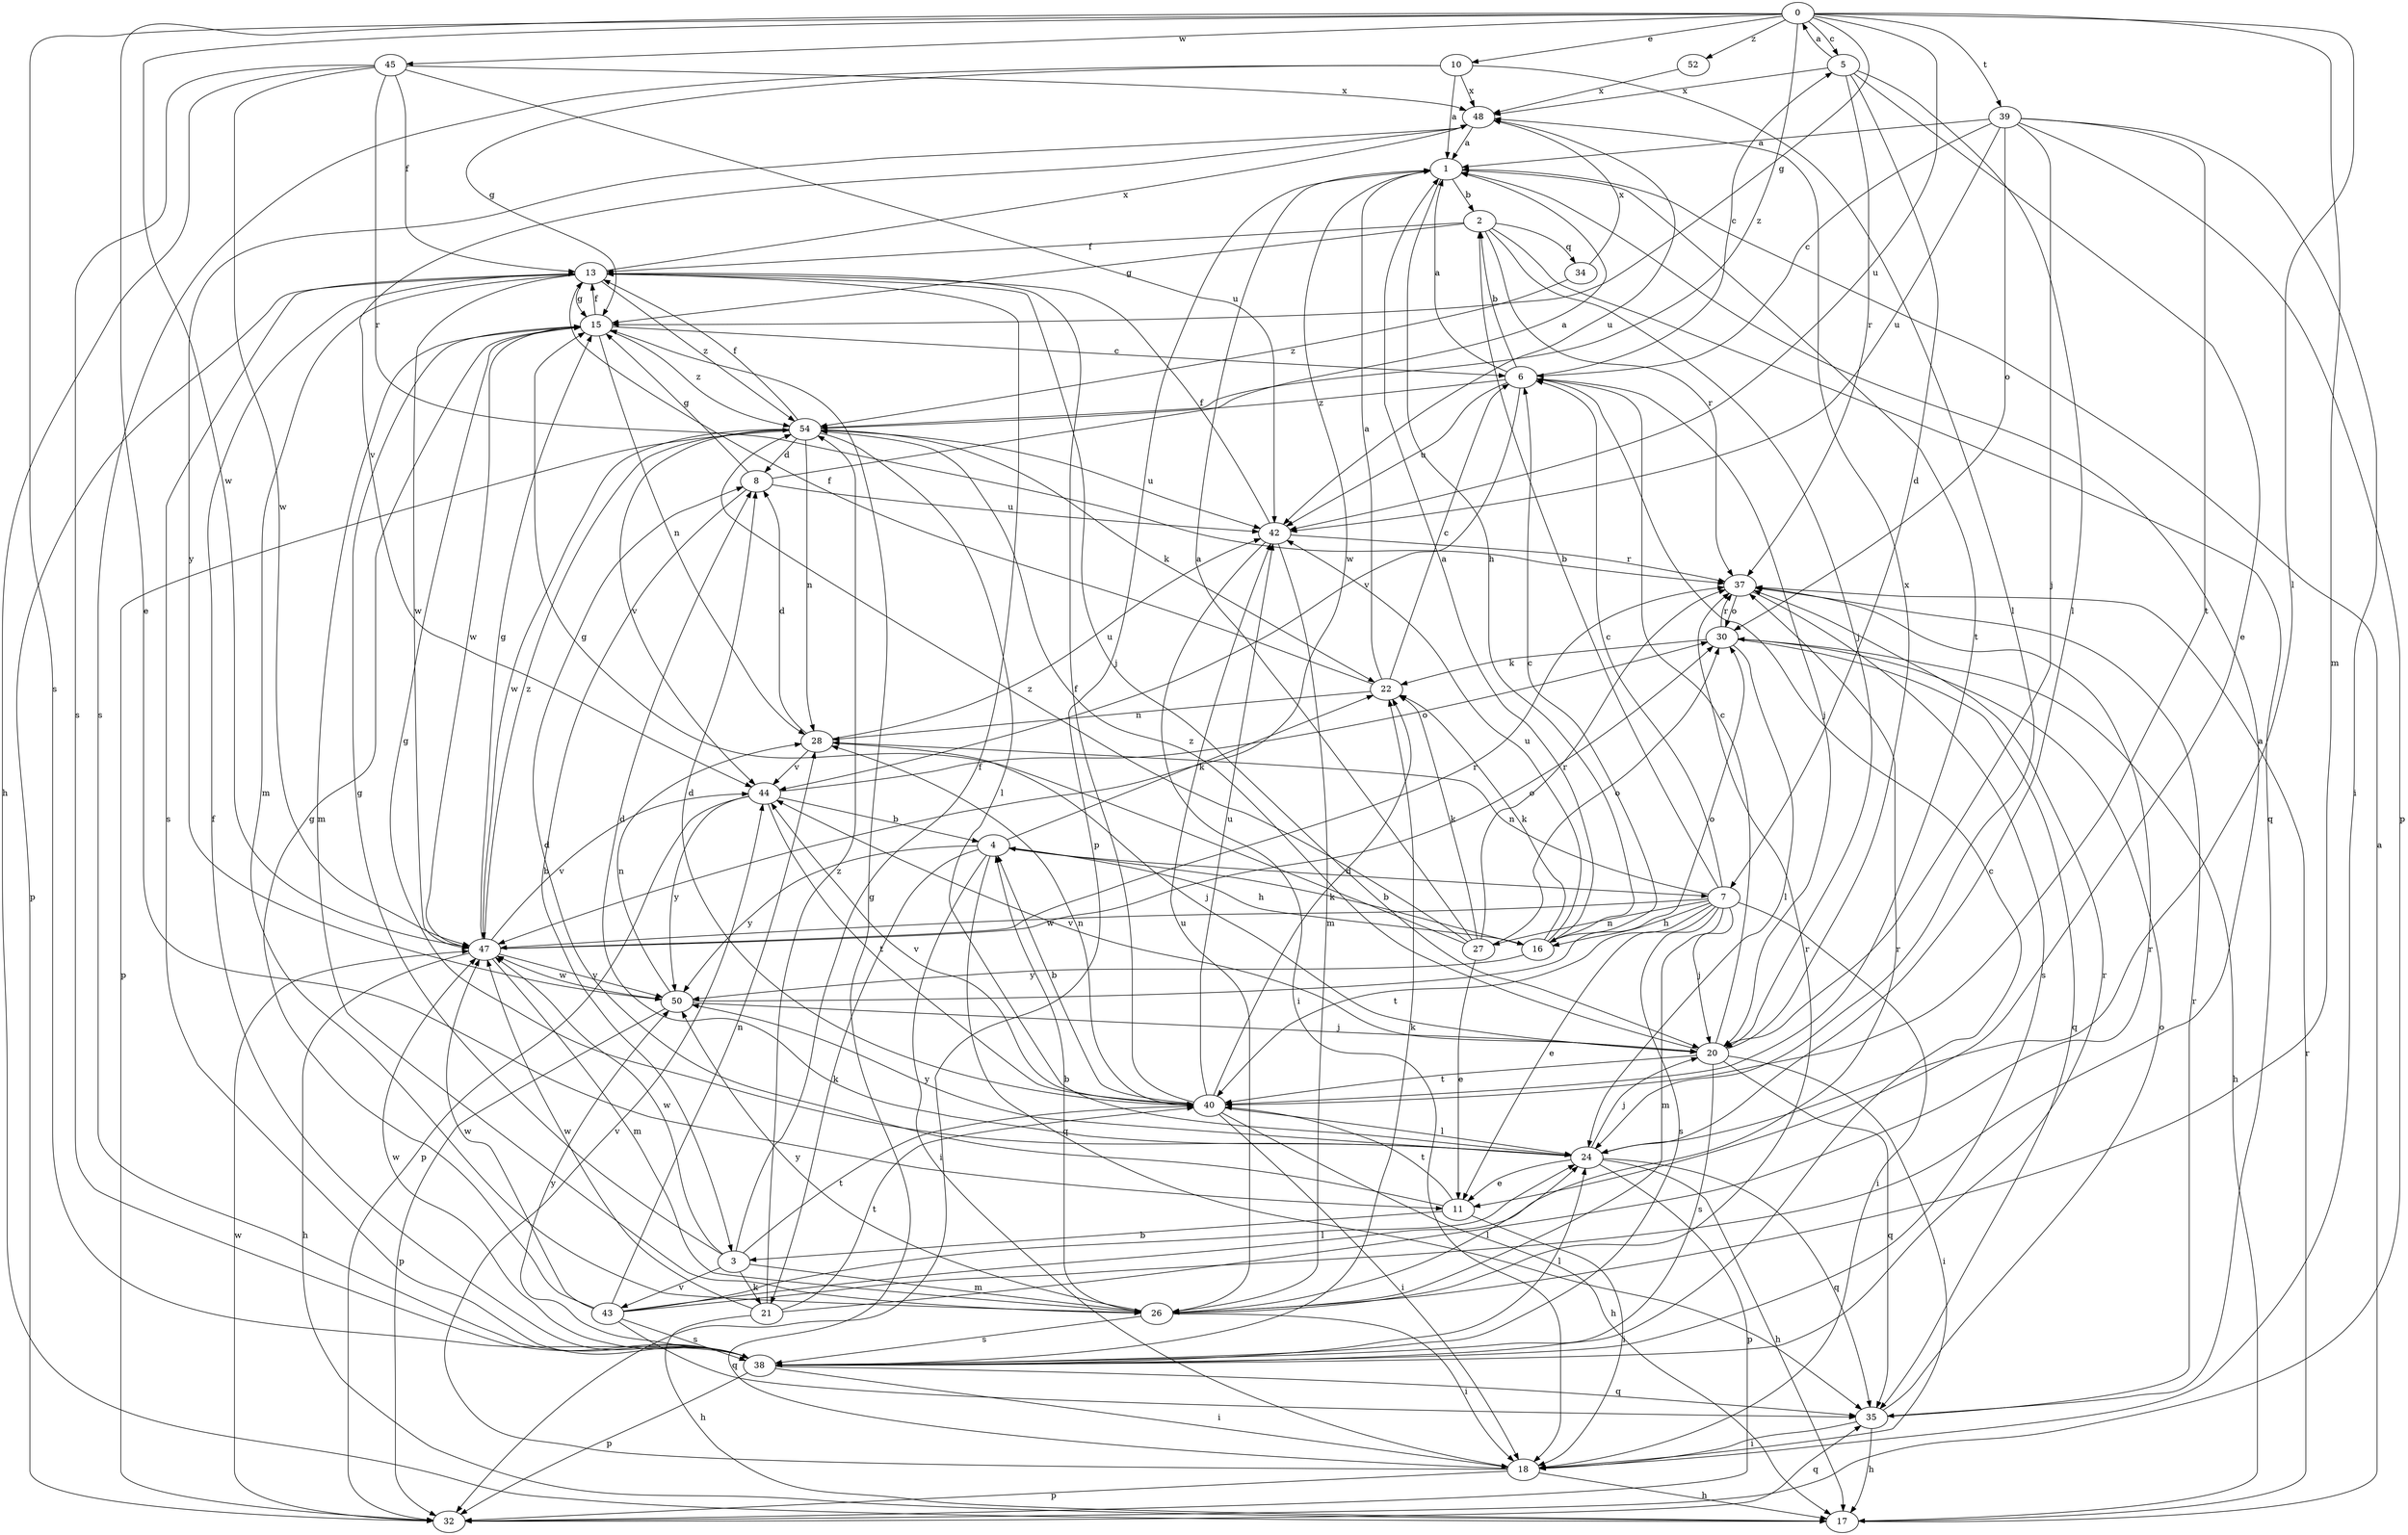 strict digraph  {
0;
1;
2;
3;
4;
5;
6;
7;
8;
10;
11;
13;
15;
16;
17;
18;
20;
21;
22;
24;
26;
27;
28;
30;
32;
34;
35;
37;
38;
39;
40;
42;
43;
44;
45;
47;
48;
50;
52;
54;
0 -> 5  [label=c];
0 -> 10  [label=e];
0 -> 11  [label=e];
0 -> 15  [label=g];
0 -> 24  [label=l];
0 -> 26  [label=m];
0 -> 38  [label=s];
0 -> 39  [label=t];
0 -> 42  [label=u];
0 -> 45  [label=w];
0 -> 47  [label=w];
0 -> 52  [label=z];
0 -> 54  [label=z];
1 -> 2  [label=b];
1 -> 16  [label=h];
1 -> 32  [label=p];
1 -> 40  [label=t];
1 -> 47  [label=w];
2 -> 13  [label=f];
2 -> 15  [label=g];
2 -> 20  [label=j];
2 -> 34  [label=q];
2 -> 35  [label=q];
2 -> 37  [label=r];
3 -> 13  [label=f];
3 -> 15  [label=g];
3 -> 21  [label=k];
3 -> 26  [label=m];
3 -> 40  [label=t];
3 -> 43  [label=v];
3 -> 47  [label=w];
4 -> 7  [label=d];
4 -> 16  [label=h];
4 -> 18  [label=i];
4 -> 21  [label=k];
4 -> 22  [label=k];
4 -> 35  [label=q];
4 -> 50  [label=y];
5 -> 0  [label=a];
5 -> 7  [label=d];
5 -> 11  [label=e];
5 -> 24  [label=l];
5 -> 37  [label=r];
5 -> 48  [label=x];
6 -> 1  [label=a];
6 -> 2  [label=b];
6 -> 5  [label=c];
6 -> 20  [label=j];
6 -> 42  [label=u];
6 -> 44  [label=v];
6 -> 54  [label=z];
7 -> 2  [label=b];
7 -> 6  [label=c];
7 -> 11  [label=e];
7 -> 16  [label=h];
7 -> 18  [label=i];
7 -> 20  [label=j];
7 -> 26  [label=m];
7 -> 27  [label=n];
7 -> 28  [label=n];
7 -> 38  [label=s];
7 -> 40  [label=t];
7 -> 47  [label=w];
8 -> 1  [label=a];
8 -> 3  [label=b];
8 -> 15  [label=g];
8 -> 42  [label=u];
10 -> 1  [label=a];
10 -> 15  [label=g];
10 -> 24  [label=l];
10 -> 38  [label=s];
10 -> 48  [label=x];
11 -> 3  [label=b];
11 -> 8  [label=d];
11 -> 18  [label=i];
11 -> 40  [label=t];
13 -> 15  [label=g];
13 -> 20  [label=j];
13 -> 26  [label=m];
13 -> 32  [label=p];
13 -> 38  [label=s];
13 -> 47  [label=w];
13 -> 48  [label=x];
13 -> 54  [label=z];
15 -> 6  [label=c];
15 -> 13  [label=f];
15 -> 26  [label=m];
15 -> 28  [label=n];
15 -> 47  [label=w];
15 -> 54  [label=z];
16 -> 1  [label=a];
16 -> 4  [label=b];
16 -> 6  [label=c];
16 -> 22  [label=k];
16 -> 42  [label=u];
16 -> 50  [label=y];
17 -> 1  [label=a];
17 -> 37  [label=r];
18 -> 15  [label=g];
18 -> 17  [label=h];
18 -> 32  [label=p];
18 -> 44  [label=v];
20 -> 6  [label=c];
20 -> 18  [label=i];
20 -> 35  [label=q];
20 -> 38  [label=s];
20 -> 40  [label=t];
20 -> 44  [label=v];
20 -> 48  [label=x];
20 -> 54  [label=z];
21 -> 17  [label=h];
21 -> 37  [label=r];
21 -> 40  [label=t];
21 -> 47  [label=w];
21 -> 54  [label=z];
22 -> 1  [label=a];
22 -> 6  [label=c];
22 -> 13  [label=f];
22 -> 28  [label=n];
24 -> 8  [label=d];
24 -> 11  [label=e];
24 -> 15  [label=g];
24 -> 17  [label=h];
24 -> 20  [label=j];
24 -> 32  [label=p];
24 -> 35  [label=q];
24 -> 50  [label=y];
26 -> 4  [label=b];
26 -> 18  [label=i];
26 -> 24  [label=l];
26 -> 37  [label=r];
26 -> 38  [label=s];
26 -> 42  [label=u];
26 -> 50  [label=y];
27 -> 1  [label=a];
27 -> 11  [label=e];
27 -> 15  [label=g];
27 -> 22  [label=k];
27 -> 30  [label=o];
27 -> 37  [label=r];
27 -> 54  [label=z];
28 -> 8  [label=d];
28 -> 20  [label=j];
28 -> 42  [label=u];
28 -> 44  [label=v];
30 -> 17  [label=h];
30 -> 22  [label=k];
30 -> 24  [label=l];
30 -> 35  [label=q];
30 -> 37  [label=r];
32 -> 35  [label=q];
32 -> 47  [label=w];
34 -> 48  [label=x];
34 -> 54  [label=z];
35 -> 17  [label=h];
35 -> 18  [label=i];
35 -> 30  [label=o];
35 -> 37  [label=r];
37 -> 30  [label=o];
37 -> 38  [label=s];
38 -> 6  [label=c];
38 -> 13  [label=f];
38 -> 18  [label=i];
38 -> 22  [label=k];
38 -> 24  [label=l];
38 -> 32  [label=p];
38 -> 35  [label=q];
38 -> 37  [label=r];
38 -> 47  [label=w];
38 -> 50  [label=y];
39 -> 1  [label=a];
39 -> 6  [label=c];
39 -> 18  [label=i];
39 -> 20  [label=j];
39 -> 30  [label=o];
39 -> 32  [label=p];
39 -> 40  [label=t];
39 -> 42  [label=u];
40 -> 4  [label=b];
40 -> 8  [label=d];
40 -> 13  [label=f];
40 -> 17  [label=h];
40 -> 18  [label=i];
40 -> 22  [label=k];
40 -> 24  [label=l];
40 -> 28  [label=n];
40 -> 42  [label=u];
40 -> 44  [label=v];
42 -> 13  [label=f];
42 -> 18  [label=i];
42 -> 26  [label=m];
42 -> 37  [label=r];
43 -> 1  [label=a];
43 -> 15  [label=g];
43 -> 24  [label=l];
43 -> 28  [label=n];
43 -> 35  [label=q];
43 -> 37  [label=r];
43 -> 38  [label=s];
43 -> 47  [label=w];
44 -> 4  [label=b];
44 -> 30  [label=o];
44 -> 32  [label=p];
44 -> 40  [label=t];
44 -> 50  [label=y];
45 -> 13  [label=f];
45 -> 17  [label=h];
45 -> 37  [label=r];
45 -> 38  [label=s];
45 -> 42  [label=u];
45 -> 47  [label=w];
45 -> 48  [label=x];
47 -> 15  [label=g];
47 -> 17  [label=h];
47 -> 26  [label=m];
47 -> 30  [label=o];
47 -> 37  [label=r];
47 -> 44  [label=v];
47 -> 50  [label=y];
47 -> 54  [label=z];
48 -> 1  [label=a];
48 -> 42  [label=u];
48 -> 44  [label=v];
48 -> 50  [label=y];
50 -> 20  [label=j];
50 -> 28  [label=n];
50 -> 30  [label=o];
50 -> 32  [label=p];
50 -> 47  [label=w];
52 -> 48  [label=x];
54 -> 8  [label=d];
54 -> 13  [label=f];
54 -> 22  [label=k];
54 -> 24  [label=l];
54 -> 28  [label=n];
54 -> 32  [label=p];
54 -> 42  [label=u];
54 -> 44  [label=v];
54 -> 47  [label=w];
}
